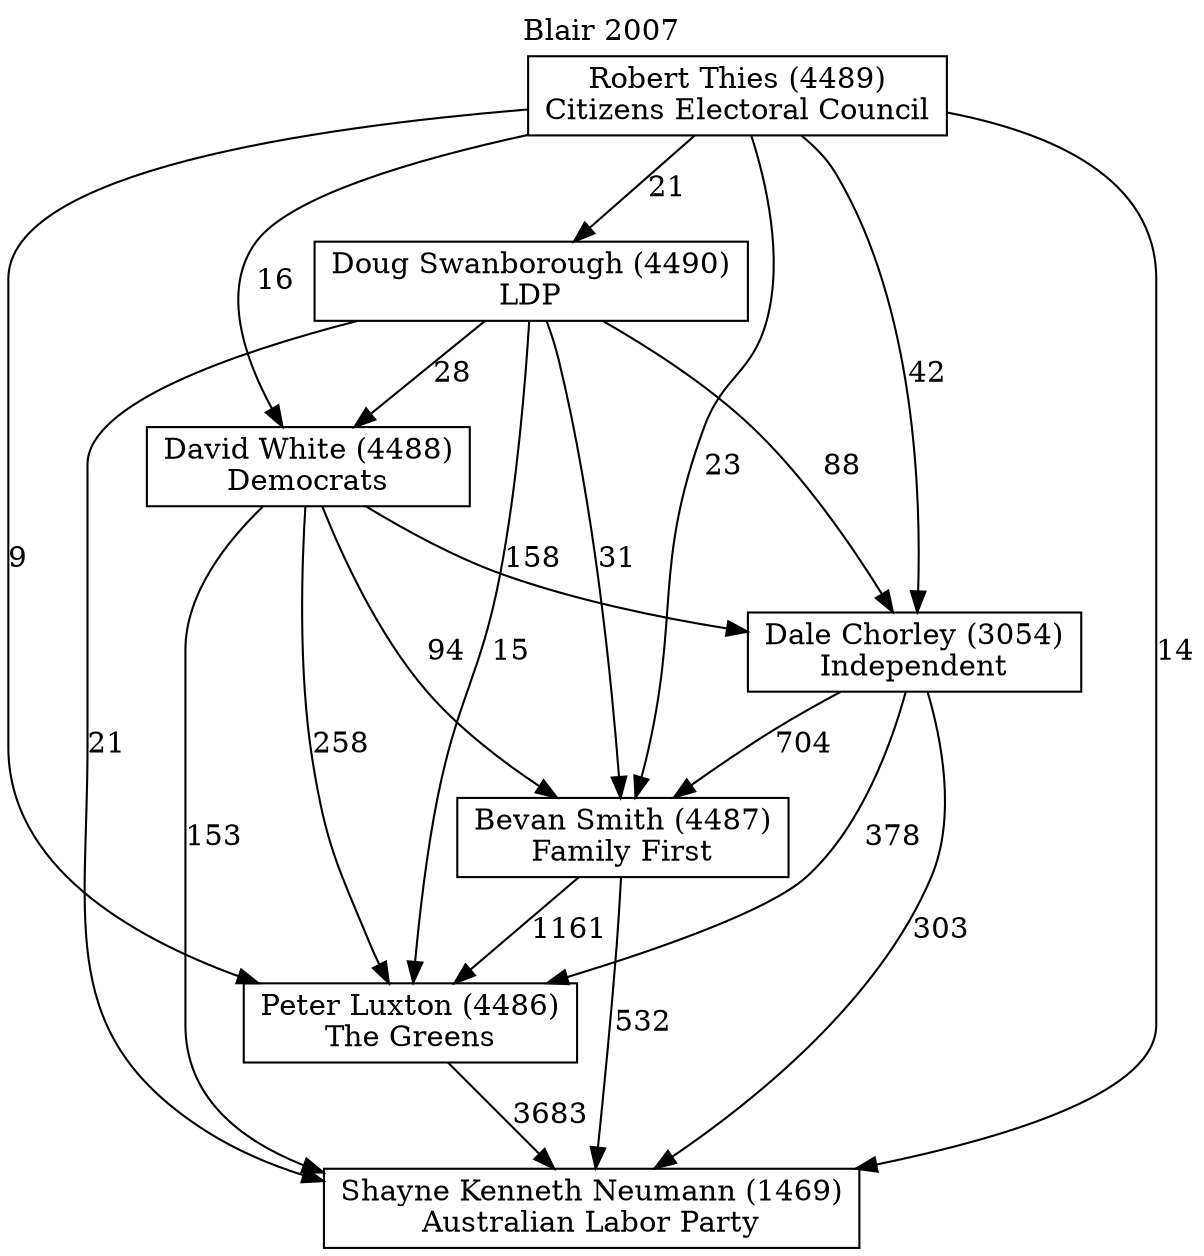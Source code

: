// House preference flow
digraph "Shayne Kenneth Neumann (1469)_Blair_2007" {
	graph [label="Blair 2007" labelloc=t mclimit=10]
	node [shape=box]
	"Bevan Smith (4487)" [label="Bevan Smith (4487)
Family First"]
	"Dale Chorley (3054)" [label="Dale Chorley (3054)
Independent"]
	"David White (4488)" [label="David White (4488)
Democrats"]
	"Doug Swanborough (4490)" [label="Doug Swanborough (4490)
LDP"]
	"Peter Luxton (4486)" [label="Peter Luxton (4486)
The Greens"]
	"Robert Thies (4489)" [label="Robert Thies (4489)
Citizens Electoral Council"]
	"Shayne Kenneth Neumann (1469)" [label="Shayne Kenneth Neumann (1469)
Australian Labor Party"]
	"Bevan Smith (4487)" -> "Peter Luxton (4486)" [label=1161]
	"Bevan Smith (4487)" -> "Shayne Kenneth Neumann (1469)" [label=532]
	"Dale Chorley (3054)" -> "Bevan Smith (4487)" [label=704]
	"Dale Chorley (3054)" -> "Peter Luxton (4486)" [label=378]
	"Dale Chorley (3054)" -> "Shayne Kenneth Neumann (1469)" [label=303]
	"David White (4488)" -> "Bevan Smith (4487)" [label=94]
	"David White (4488)" -> "Dale Chorley (3054)" [label=158]
	"David White (4488)" -> "Peter Luxton (4486)" [label=258]
	"David White (4488)" -> "Shayne Kenneth Neumann (1469)" [label=153]
	"Doug Swanborough (4490)" -> "Bevan Smith (4487)" [label=31]
	"Doug Swanborough (4490)" -> "Dale Chorley (3054)" [label=88]
	"Doug Swanborough (4490)" -> "David White (4488)" [label=28]
	"Doug Swanborough (4490)" -> "Peter Luxton (4486)" [label=15]
	"Doug Swanborough (4490)" -> "Shayne Kenneth Neumann (1469)" [label=21]
	"Peter Luxton (4486)" -> "Shayne Kenneth Neumann (1469)" [label=3683]
	"Robert Thies (4489)" -> "Bevan Smith (4487)" [label=23]
	"Robert Thies (4489)" -> "Dale Chorley (3054)" [label=42]
	"Robert Thies (4489)" -> "David White (4488)" [label=16]
	"Robert Thies (4489)" -> "Doug Swanborough (4490)" [label=21]
	"Robert Thies (4489)" -> "Peter Luxton (4486)" [label=9]
	"Robert Thies (4489)" -> "Shayne Kenneth Neumann (1469)" [label=14]
}
